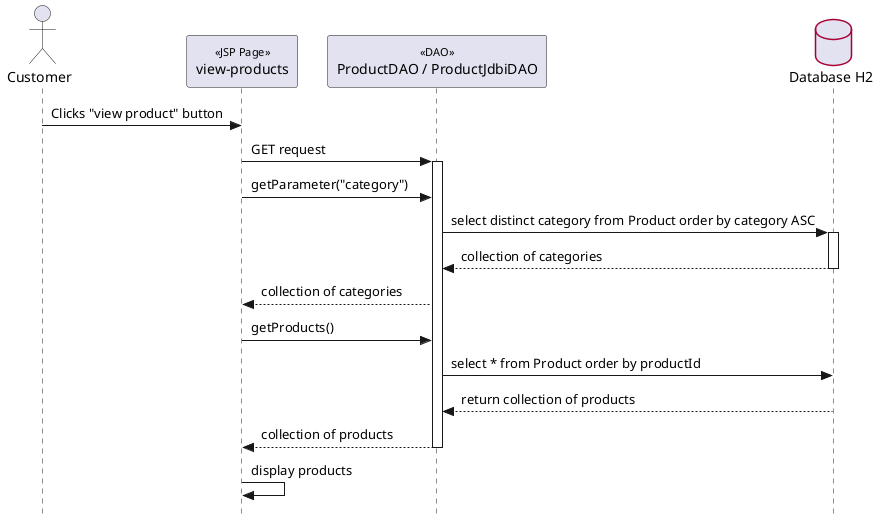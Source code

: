 @startuml ViewProducts

' === Style Tweaks ===

skinparam {
  Style StrictUML
  RoundCorner 5
  ParticipantPadding 10
  Padding 2
  SequenceStereotype {
    Font {
      Size 11
      Style plain
    }
  }
  Database {
    BorderColor #A80036
  }
}

' === Actors / Participants

actor "Customer" as user
participant "view-products" as viewPage << JSP Page >>
participant "ProductDAO / ProductJdbiDAO" as dao << DAO >>
database "Database H2" as db

' === Interactions ===



user -> viewPage : Clicks "view product" button


viewPage -> dao++ : GET request
viewPage -> dao : getParameter("category")

dao -> db++ : select distinct category from Product order by category ASC
return collection of categories
dao --> viewPage: collection of categories
viewPage -> dao : getProducts()
dao -> db : select * from Product order by productId
db --> dao: return collection of products  
return collection of products


viewPage->viewPage : display products



@enduml
